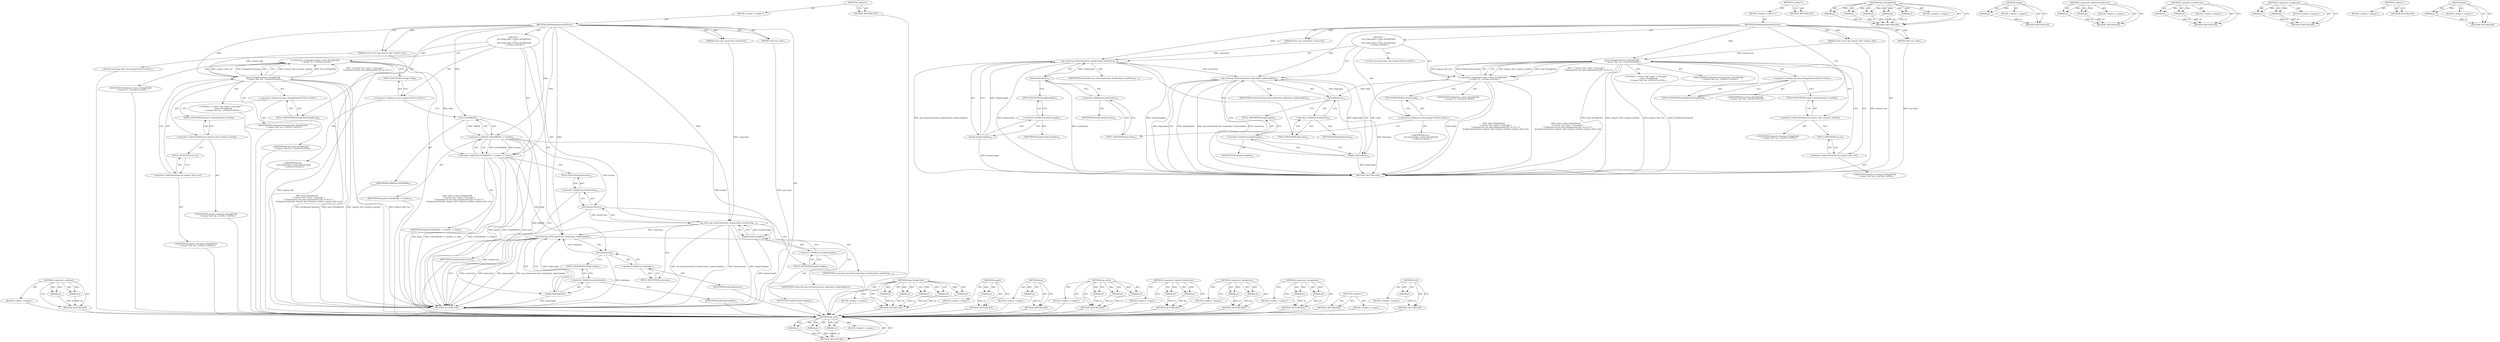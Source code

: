 digraph "data" {
vulnerable_105 [label=<(METHOD,&lt;operator&gt;.shiftLeft)>];
vulnerable_106 [label=<(PARAM,p1)>];
vulnerable_107 [label=<(PARAM,p2)>];
vulnerable_108 [label=<(BLOCK,&lt;empty&gt;,&lt;empty&gt;)>];
vulnerable_109 [label=<(METHOD_RETURN,ANY)>];
vulnerable_6 [label=<(METHOD,&lt;global&gt;)<SUB>1</SUB>>];
vulnerable_7 [label=<(BLOCK,&lt;empty&gt;,&lt;empty&gt;)<SUB>1</SUB>>];
vulnerable_8 [label=<(METHOD,SendNotImplementedError)<SUB>1</SUB>>];
vulnerable_9 [label=<(PARAM,struct mg_connection* connection)<SUB>1</SUB>>];
vulnerable_10 [label=<(PARAM,const struct mg_request_info* request_info)<SUB>2</SUB>>];
vulnerable_11 [label=<(PARAM,void* user_data)<SUB>3</SUB>>];
vulnerable_12 [label="<(BLOCK,{
  std::string body = base::StringPrintf(
    ...,{
  std::string body = base::StringPrintf(
    ...)<SUB>3</SUB>>"];
vulnerable_13 [label="<(LOCAL,std.string body: std.string)<SUB>4</SUB>>"];
vulnerable_14 [label="<(&lt;operator&gt;.assignment,body = base::StringPrintf(
      &quot;{\&quot;status\&quot;:%...)<SUB>4</SUB>>"];
vulnerable_15 [label="<(IDENTIFIER,body,body = base::StringPrintf(
      &quot;{\&quot;status\&quot;:%...)<SUB>4</SUB>>"];
vulnerable_16 [label="<(base.StringPrintf,base::StringPrintf(
      &quot;{\&quot;status\&quot;:%d,\&quot;val...)<SUB>4</SUB>>"];
vulnerable_17 [label="<(&lt;operator&gt;.fieldAccess,base::StringPrintf)<SUB>4</SUB>>"];
vulnerable_18 [label="<(IDENTIFIER,base,base::StringPrintf(
      &quot;{\&quot;status\&quot;:%d,\&quot;val...)<SUB>4</SUB>>"];
vulnerable_19 [label=<(FIELD_IDENTIFIER,StringPrintf,StringPrintf)<SUB>4</SUB>>];
vulnerable_20 [label="<(LITERAL,&quot;{\&quot;status\&quot;:%d,\&quot;value\&quot;:{\&quot;message\&quot;:&quot;
      ...,base::StringPrintf(
      &quot;{\&quot;status\&quot;:%d,\&quot;val...)<SUB>5</SUB>>"];
vulnerable_21 [label="<(IDENTIFIER,kUnknownCommand,base::StringPrintf(
      &quot;{\&quot;status\&quot;:%d,\&quot;val...)<SUB>7</SUB>>"];
vulnerable_22 [label=<(&lt;operator&gt;.indirectFieldAccess,request_info-&gt;request_method)<SUB>7</SUB>>];
vulnerable_23 [label="<(IDENTIFIER,request_info,base::StringPrintf(
      &quot;{\&quot;status\&quot;:%d,\&quot;val...)<SUB>7</SUB>>"];
vulnerable_24 [label=<(FIELD_IDENTIFIER,request_method,request_method)<SUB>7</SUB>>];
vulnerable_25 [label=<(&lt;operator&gt;.indirectFieldAccess,request_info-&gt;uri)<SUB>7</SUB>>];
vulnerable_26 [label="<(IDENTIFIER,request_info,base::StringPrintf(
      &quot;{\&quot;status\&quot;:%d,\&quot;val...)<SUB>7</SUB>>"];
vulnerable_27 [label=<(FIELD_IDENTIFIER,uri,uri)<SUB>7</SUB>>];
vulnerable_28 [label="<(&lt;operator&gt;.fieldAccess,std::string)<SUB>9</SUB>>"];
vulnerable_29 [label="<(IDENTIFIER,std,{
  std::string body = base::StringPrintf(
    ...)<SUB>9</SUB>>"];
vulnerable_30 [label=<(FIELD_IDENTIFIER,string,string)<SUB>9</SUB>>];
vulnerable_31 [label=<(&lt;operator&gt;.shiftLeft,LOG(ERROR) &lt;&lt; header &lt;&lt; body)<SUB>15</SUB>>];
vulnerable_32 [label=<(&lt;operator&gt;.shiftLeft,LOG(ERROR) &lt;&lt; header)<SUB>15</SUB>>];
vulnerable_33 [label=<(LOG,LOG(ERROR))<SUB>15</SUB>>];
vulnerable_34 [label=<(IDENTIFIER,ERROR,LOG(ERROR))<SUB>15</SUB>>];
vulnerable_35 [label=<(IDENTIFIER,header,LOG(ERROR) &lt;&lt; header)<SUB>15</SUB>>];
vulnerable_36 [label=<(IDENTIFIER,body,LOG(ERROR) &lt;&lt; header &lt;&lt; body)<SUB>15</SUB>>];
vulnerable_37 [label=<(mg_write,mg_write(connection, header.data(), header.leng...)<SUB>16</SUB>>];
vulnerable_38 [label=<(IDENTIFIER,connection,mg_write(connection, header.data(), header.leng...)<SUB>16</SUB>>];
vulnerable_39 [label=<(data,header.data())<SUB>16</SUB>>];
vulnerable_40 [label=<(&lt;operator&gt;.fieldAccess,header.data)<SUB>16</SUB>>];
vulnerable_41 [label=<(IDENTIFIER,header,header.data())<SUB>16</SUB>>];
vulnerable_42 [label=<(FIELD_IDENTIFIER,data,data)<SUB>16</SUB>>];
vulnerable_43 [label=<(length,header.length())<SUB>16</SUB>>];
vulnerable_44 [label=<(&lt;operator&gt;.fieldAccess,header.length)<SUB>16</SUB>>];
vulnerable_45 [label=<(IDENTIFIER,header,header.length())<SUB>16</SUB>>];
vulnerable_46 [label=<(FIELD_IDENTIFIER,length,length)<SUB>16</SUB>>];
vulnerable_47 [label=<(mg_write,mg_write(connection, body.data(), body.length()))<SUB>17</SUB>>];
vulnerable_48 [label=<(IDENTIFIER,connection,mg_write(connection, body.data(), body.length()))<SUB>17</SUB>>];
vulnerable_49 [label=<(data,body.data())<SUB>17</SUB>>];
vulnerable_50 [label=<(&lt;operator&gt;.fieldAccess,body.data)<SUB>17</SUB>>];
vulnerable_51 [label=<(IDENTIFIER,body,body.data())<SUB>17</SUB>>];
vulnerable_52 [label=<(FIELD_IDENTIFIER,data,data)<SUB>17</SUB>>];
vulnerable_53 [label=<(length,body.length())<SUB>17</SUB>>];
vulnerable_54 [label=<(&lt;operator&gt;.fieldAccess,body.length)<SUB>17</SUB>>];
vulnerable_55 [label=<(IDENTIFIER,body,body.length())<SUB>17</SUB>>];
vulnerable_56 [label=<(FIELD_IDENTIFIER,length,length)<SUB>17</SUB>>];
vulnerable_57 [label=<(METHOD_RETURN,void)<SUB>1</SUB>>];
vulnerable_59 [label=<(METHOD_RETURN,ANY)<SUB>1</SUB>>];
vulnerable_87 [label=<(METHOD,base.StringPrintf)>];
vulnerable_88 [label=<(PARAM,p1)>];
vulnerable_89 [label=<(PARAM,p2)>];
vulnerable_90 [label=<(PARAM,p3)>];
vulnerable_91 [label=<(PARAM,p4)>];
vulnerable_92 [label=<(PARAM,p5)>];
vulnerable_93 [label=<(BLOCK,&lt;empty&gt;,&lt;empty&gt;)>];
vulnerable_94 [label=<(METHOD_RETURN,ANY)>];
vulnerable_124 [label=<(METHOD,length)>];
vulnerable_125 [label=<(PARAM,p1)>];
vulnerable_126 [label=<(BLOCK,&lt;empty&gt;,&lt;empty&gt;)>];
vulnerable_127 [label=<(METHOD_RETURN,ANY)>];
vulnerable_120 [label=<(METHOD,data)>];
vulnerable_121 [label=<(PARAM,p1)>];
vulnerable_122 [label=<(BLOCK,&lt;empty&gt;,&lt;empty&gt;)>];
vulnerable_123 [label=<(METHOD_RETURN,ANY)>];
vulnerable_114 [label=<(METHOD,mg_write)>];
vulnerable_115 [label=<(PARAM,p1)>];
vulnerable_116 [label=<(PARAM,p2)>];
vulnerable_117 [label=<(PARAM,p3)>];
vulnerable_118 [label=<(BLOCK,&lt;empty&gt;,&lt;empty&gt;)>];
vulnerable_119 [label=<(METHOD_RETURN,ANY)>];
vulnerable_100 [label=<(METHOD,&lt;operator&gt;.indirectFieldAccess)>];
vulnerable_101 [label=<(PARAM,p1)>];
vulnerable_102 [label=<(PARAM,p2)>];
vulnerable_103 [label=<(BLOCK,&lt;empty&gt;,&lt;empty&gt;)>];
vulnerable_104 [label=<(METHOD_RETURN,ANY)>];
vulnerable_95 [label=<(METHOD,&lt;operator&gt;.fieldAccess)>];
vulnerable_96 [label=<(PARAM,p1)>];
vulnerable_97 [label=<(PARAM,p2)>];
vulnerable_98 [label=<(BLOCK,&lt;empty&gt;,&lt;empty&gt;)>];
vulnerable_99 [label=<(METHOD_RETURN,ANY)>];
vulnerable_82 [label=<(METHOD,&lt;operator&gt;.assignment)>];
vulnerable_83 [label=<(PARAM,p1)>];
vulnerable_84 [label=<(PARAM,p2)>];
vulnerable_85 [label=<(BLOCK,&lt;empty&gt;,&lt;empty&gt;)>];
vulnerable_86 [label=<(METHOD_RETURN,ANY)>];
vulnerable_76 [label=<(METHOD,&lt;global&gt;)<SUB>1</SUB>>];
vulnerable_77 [label=<(BLOCK,&lt;empty&gt;,&lt;empty&gt;)>];
vulnerable_78 [label=<(METHOD_RETURN,ANY)>];
vulnerable_110 [label=<(METHOD,LOG)>];
vulnerable_111 [label=<(PARAM,p1)>];
vulnerable_112 [label=<(BLOCK,&lt;empty&gt;,&lt;empty&gt;)>];
vulnerable_113 [label=<(METHOD_RETURN,ANY)>];
fixed_99 [label=<(METHOD,mg_write)>];
fixed_100 [label=<(PARAM,p1)>];
fixed_101 [label=<(PARAM,p2)>];
fixed_102 [label=<(PARAM,p3)>];
fixed_103 [label=<(BLOCK,&lt;empty&gt;,&lt;empty&gt;)>];
fixed_104 [label=<(METHOD_RETURN,ANY)>];
fixed_6 [label=<(METHOD,&lt;global&gt;)<SUB>1</SUB>>];
fixed_7 [label=<(BLOCK,&lt;empty&gt;,&lt;empty&gt;)<SUB>1</SUB>>];
fixed_8 [label=<(METHOD,SendNotImplementedError)<SUB>1</SUB>>];
fixed_9 [label=<(PARAM,struct mg_connection* connection)<SUB>1</SUB>>];
fixed_10 [label=<(PARAM,const struct mg_request_info* request_info)<SUB>2</SUB>>];
fixed_11 [label=<(PARAM,void* user_data)<SUB>3</SUB>>];
fixed_12 [label="<(BLOCK,{
  std::string body = base::StringPrintf(
    ...,{
  std::string body = base::StringPrintf(
    ...)<SUB>3</SUB>>"];
fixed_13 [label="<(LOCAL,std.string body: std.string)<SUB>4</SUB>>"];
fixed_14 [label="<(&lt;operator&gt;.assignment,body = base::StringPrintf(
      &quot;{\&quot;status\&quot;:%...)<SUB>4</SUB>>"];
fixed_15 [label="<(IDENTIFIER,body,body = base::StringPrintf(
      &quot;{\&quot;status\&quot;:%...)<SUB>4</SUB>>"];
fixed_16 [label="<(base.StringPrintf,base::StringPrintf(
      &quot;{\&quot;status\&quot;:%d,\&quot;val...)<SUB>4</SUB>>"];
fixed_17 [label="<(&lt;operator&gt;.fieldAccess,base::StringPrintf)<SUB>4</SUB>>"];
fixed_18 [label="<(IDENTIFIER,base,base::StringPrintf(
      &quot;{\&quot;status\&quot;:%d,\&quot;val...)<SUB>4</SUB>>"];
fixed_19 [label=<(FIELD_IDENTIFIER,StringPrintf,StringPrintf)<SUB>4</SUB>>];
fixed_20 [label="<(LITERAL,&quot;{\&quot;status\&quot;:%d,\&quot;value\&quot;:{\&quot;message\&quot;:&quot;
      ...,base::StringPrintf(
      &quot;{\&quot;status\&quot;:%d,\&quot;val...)<SUB>5</SUB>>"];
fixed_21 [label="<(IDENTIFIER,kUnknownCommand,base::StringPrintf(
      &quot;{\&quot;status\&quot;:%d,\&quot;val...)<SUB>7</SUB>>"];
fixed_22 [label=<(&lt;operator&gt;.indirectFieldAccess,request_info-&gt;request_method)<SUB>7</SUB>>];
fixed_23 [label="<(IDENTIFIER,request_info,base::StringPrintf(
      &quot;{\&quot;status\&quot;:%d,\&quot;val...)<SUB>7</SUB>>"];
fixed_24 [label=<(FIELD_IDENTIFIER,request_method,request_method)<SUB>7</SUB>>];
fixed_25 [label=<(&lt;operator&gt;.indirectFieldAccess,request_info-&gt;uri)<SUB>7</SUB>>];
fixed_26 [label="<(IDENTIFIER,request_info,base::StringPrintf(
      &quot;{\&quot;status\&quot;:%d,\&quot;val...)<SUB>7</SUB>>"];
fixed_27 [label=<(FIELD_IDENTIFIER,uri,uri)<SUB>7</SUB>>];
fixed_28 [label="<(&lt;operator&gt;.fieldAccess,std::string)<SUB>9</SUB>>"];
fixed_29 [label="<(IDENTIFIER,std,{
  std::string body = base::StringPrintf(
    ...)<SUB>9</SUB>>"];
fixed_30 [label=<(FIELD_IDENTIFIER,string,string)<SUB>9</SUB>>];
fixed_31 [label=<(mg_write,mg_write(connection, header.data(), header.leng...)<SUB>15</SUB>>];
fixed_32 [label=<(IDENTIFIER,connection,mg_write(connection, header.data(), header.leng...)<SUB>15</SUB>>];
fixed_33 [label=<(data,header.data())<SUB>15</SUB>>];
fixed_34 [label=<(&lt;operator&gt;.fieldAccess,header.data)<SUB>15</SUB>>];
fixed_35 [label=<(IDENTIFIER,header,header.data())<SUB>15</SUB>>];
fixed_36 [label=<(FIELD_IDENTIFIER,data,data)<SUB>15</SUB>>];
fixed_37 [label=<(length,header.length())<SUB>15</SUB>>];
fixed_38 [label=<(&lt;operator&gt;.fieldAccess,header.length)<SUB>15</SUB>>];
fixed_39 [label=<(IDENTIFIER,header,header.length())<SUB>15</SUB>>];
fixed_40 [label=<(FIELD_IDENTIFIER,length,length)<SUB>15</SUB>>];
fixed_41 [label=<(mg_write,mg_write(connection, body.data(), body.length()))<SUB>16</SUB>>];
fixed_42 [label=<(IDENTIFIER,connection,mg_write(connection, body.data(), body.length()))<SUB>16</SUB>>];
fixed_43 [label=<(data,body.data())<SUB>16</SUB>>];
fixed_44 [label=<(&lt;operator&gt;.fieldAccess,body.data)<SUB>16</SUB>>];
fixed_45 [label=<(IDENTIFIER,body,body.data())<SUB>16</SUB>>];
fixed_46 [label=<(FIELD_IDENTIFIER,data,data)<SUB>16</SUB>>];
fixed_47 [label=<(length,body.length())<SUB>16</SUB>>];
fixed_48 [label=<(&lt;operator&gt;.fieldAccess,body.length)<SUB>16</SUB>>];
fixed_49 [label=<(IDENTIFIER,body,body.length())<SUB>16</SUB>>];
fixed_50 [label=<(FIELD_IDENTIFIER,length,length)<SUB>16</SUB>>];
fixed_51 [label=<(METHOD_RETURN,void)<SUB>1</SUB>>];
fixed_53 [label=<(METHOD_RETURN,ANY)<SUB>1</SUB>>];
fixed_81 [label=<(METHOD,base.StringPrintf)>];
fixed_82 [label=<(PARAM,p1)>];
fixed_83 [label=<(PARAM,p2)>];
fixed_84 [label=<(PARAM,p3)>];
fixed_85 [label=<(PARAM,p4)>];
fixed_86 [label=<(PARAM,p5)>];
fixed_87 [label=<(BLOCK,&lt;empty&gt;,&lt;empty&gt;)>];
fixed_88 [label=<(METHOD_RETURN,ANY)>];
fixed_109 [label=<(METHOD,length)>];
fixed_110 [label=<(PARAM,p1)>];
fixed_111 [label=<(BLOCK,&lt;empty&gt;,&lt;empty&gt;)>];
fixed_112 [label=<(METHOD_RETURN,ANY)>];
fixed_94 [label=<(METHOD,&lt;operator&gt;.indirectFieldAccess)>];
fixed_95 [label=<(PARAM,p1)>];
fixed_96 [label=<(PARAM,p2)>];
fixed_97 [label=<(BLOCK,&lt;empty&gt;,&lt;empty&gt;)>];
fixed_98 [label=<(METHOD_RETURN,ANY)>];
fixed_89 [label=<(METHOD,&lt;operator&gt;.fieldAccess)>];
fixed_90 [label=<(PARAM,p1)>];
fixed_91 [label=<(PARAM,p2)>];
fixed_92 [label=<(BLOCK,&lt;empty&gt;,&lt;empty&gt;)>];
fixed_93 [label=<(METHOD_RETURN,ANY)>];
fixed_76 [label=<(METHOD,&lt;operator&gt;.assignment)>];
fixed_77 [label=<(PARAM,p1)>];
fixed_78 [label=<(PARAM,p2)>];
fixed_79 [label=<(BLOCK,&lt;empty&gt;,&lt;empty&gt;)>];
fixed_80 [label=<(METHOD_RETURN,ANY)>];
fixed_70 [label=<(METHOD,&lt;global&gt;)<SUB>1</SUB>>];
fixed_71 [label=<(BLOCK,&lt;empty&gt;,&lt;empty&gt;)>];
fixed_72 [label=<(METHOD_RETURN,ANY)>];
fixed_105 [label=<(METHOD,data)>];
fixed_106 [label=<(PARAM,p1)>];
fixed_107 [label=<(BLOCK,&lt;empty&gt;,&lt;empty&gt;)>];
fixed_108 [label=<(METHOD_RETURN,ANY)>];
vulnerable_105 -> vulnerable_106  [key=0, label="AST: "];
vulnerable_105 -> vulnerable_106  [key=1, label="DDG: "];
vulnerable_105 -> vulnerable_108  [key=0, label="AST: "];
vulnerable_105 -> vulnerable_107  [key=0, label="AST: "];
vulnerable_105 -> vulnerable_107  [key=1, label="DDG: "];
vulnerable_105 -> vulnerable_109  [key=0, label="AST: "];
vulnerable_105 -> vulnerable_109  [key=1, label="CFG: "];
vulnerable_106 -> vulnerable_109  [key=0, label="DDG: p1"];
vulnerable_107 -> vulnerable_109  [key=0, label="DDG: p2"];
vulnerable_108 -> fixed_99  [key=0];
vulnerable_109 -> fixed_99  [key=0];
vulnerable_6 -> vulnerable_7  [key=0, label="AST: "];
vulnerable_6 -> vulnerable_59  [key=0, label="AST: "];
vulnerable_6 -> vulnerable_59  [key=1, label="CFG: "];
vulnerable_7 -> vulnerable_8  [key=0, label="AST: "];
vulnerable_8 -> vulnerable_9  [key=0, label="AST: "];
vulnerable_8 -> vulnerable_9  [key=1, label="DDG: "];
vulnerable_8 -> vulnerable_10  [key=0, label="AST: "];
vulnerable_8 -> vulnerable_10  [key=1, label="DDG: "];
vulnerable_8 -> vulnerable_11  [key=0, label="AST: "];
vulnerable_8 -> vulnerable_11  [key=1, label="DDG: "];
vulnerable_8 -> vulnerable_12  [key=0, label="AST: "];
vulnerable_8 -> vulnerable_57  [key=0, label="AST: "];
vulnerable_8 -> vulnerable_19  [key=0, label="CFG: "];
vulnerable_8 -> vulnerable_31  [key=0, label="DDG: "];
vulnerable_8 -> vulnerable_37  [key=0, label="DDG: "];
vulnerable_8 -> vulnerable_47  [key=0, label="DDG: "];
vulnerable_8 -> vulnerable_16  [key=0, label="DDG: "];
vulnerable_8 -> vulnerable_32  [key=0, label="DDG: "];
vulnerable_8 -> vulnerable_33  [key=0, label="DDG: "];
vulnerable_9 -> vulnerable_37  [key=0, label="DDG: connection"];
vulnerable_10 -> vulnerable_57  [key=0, label="DDG: request_info"];
vulnerable_10 -> vulnerable_16  [key=0, label="DDG: request_info"];
vulnerable_11 -> vulnerable_57  [key=0, label="DDG: user_data"];
vulnerable_12 -> vulnerable_13  [key=0, label="AST: "];
vulnerable_12 -> vulnerable_14  [key=0, label="AST: "];
vulnerable_12 -> vulnerable_28  [key=0, label="AST: "];
vulnerable_12 -> vulnerable_31  [key=0, label="AST: "];
vulnerable_12 -> vulnerable_37  [key=0, label="AST: "];
vulnerable_12 -> vulnerable_47  [key=0, label="AST: "];
vulnerable_13 -> fixed_99  [key=0];
vulnerable_14 -> vulnerable_15  [key=0, label="AST: "];
vulnerable_14 -> vulnerable_16  [key=0, label="AST: "];
vulnerable_14 -> vulnerable_30  [key=0, label="CFG: "];
vulnerable_14 -> vulnerable_57  [key=0, label="DDG: base::StringPrintf(
      &quot;{\&quot;status\&quot;:%d,\&quot;value\&quot;:{\&quot;message\&quot;:&quot;
      &quot;\&quot;Command has not been implemented yet: %s %s\&quot;}}&quot;,
      kUnknownCommand, request_info-&gt;request_method, request_info-&gt;uri)"];
vulnerable_14 -> vulnerable_57  [key=1, label="DDG: body = base::StringPrintf(
      &quot;{\&quot;status\&quot;:%d,\&quot;value\&quot;:{\&quot;message\&quot;:&quot;
      &quot;\&quot;Command has not been implemented yet: %s %s\&quot;}}&quot;,
      kUnknownCommand, request_info-&gt;request_method, request_info-&gt;uri)"];
vulnerable_14 -> vulnerable_31  [key=0, label="DDG: body"];
vulnerable_15 -> fixed_99  [key=0];
vulnerable_16 -> vulnerable_17  [key=0, label="AST: "];
vulnerable_16 -> vulnerable_20  [key=0, label="AST: "];
vulnerable_16 -> vulnerable_21  [key=0, label="AST: "];
vulnerable_16 -> vulnerable_22  [key=0, label="AST: "];
vulnerable_16 -> vulnerable_25  [key=0, label="AST: "];
vulnerable_16 -> vulnerable_14  [key=0, label="CFG: "];
vulnerable_16 -> vulnerable_14  [key=1, label="DDG: request_info-&gt;request_method"];
vulnerable_16 -> vulnerable_14  [key=2, label="DDG: base::StringPrintf"];
vulnerable_16 -> vulnerable_14  [key=3, label="DDG: &quot;{\&quot;status\&quot;:%d,\&quot;value\&quot;:{\&quot;message\&quot;:&quot;
      &quot;\&quot;Command has not been implemented yet: %s %s\&quot;}}&quot;"];
vulnerable_16 -> vulnerable_14  [key=4, label="DDG: request_info-&gt;uri"];
vulnerable_16 -> vulnerable_14  [key=5, label="DDG: kUnknownCommand"];
vulnerable_16 -> vulnerable_57  [key=0, label="DDG: base::StringPrintf"];
vulnerable_16 -> vulnerable_57  [key=1, label="DDG: request_info-&gt;request_method"];
vulnerable_16 -> vulnerable_57  [key=2, label="DDG: request_info-&gt;uri"];
vulnerable_16 -> vulnerable_57  [key=3, label="DDG: kUnknownCommand"];
vulnerable_17 -> vulnerable_18  [key=0, label="AST: "];
vulnerable_17 -> vulnerable_19  [key=0, label="AST: "];
vulnerable_17 -> vulnerable_24  [key=0, label="CFG: "];
vulnerable_18 -> fixed_99  [key=0];
vulnerable_19 -> vulnerable_17  [key=0, label="CFG: "];
vulnerable_20 -> fixed_99  [key=0];
vulnerable_21 -> fixed_99  [key=0];
vulnerable_22 -> vulnerable_23  [key=0, label="AST: "];
vulnerable_22 -> vulnerable_24  [key=0, label="AST: "];
vulnerable_22 -> vulnerable_27  [key=0, label="CFG: "];
vulnerable_23 -> fixed_99  [key=0];
vulnerable_24 -> vulnerable_22  [key=0, label="CFG: "];
vulnerable_25 -> vulnerable_26  [key=0, label="AST: "];
vulnerable_25 -> vulnerable_27  [key=0, label="AST: "];
vulnerable_25 -> vulnerable_16  [key=0, label="CFG: "];
vulnerable_26 -> fixed_99  [key=0];
vulnerable_27 -> vulnerable_25  [key=0, label="CFG: "];
vulnerable_28 -> vulnerable_29  [key=0, label="AST: "];
vulnerable_28 -> vulnerable_30  [key=0, label="AST: "];
vulnerable_28 -> vulnerable_33  [key=0, label="CFG: "];
vulnerable_29 -> fixed_99  [key=0];
vulnerable_30 -> vulnerable_28  [key=0, label="CFG: "];
vulnerable_31 -> vulnerable_32  [key=0, label="AST: "];
vulnerable_31 -> vulnerable_36  [key=0, label="AST: "];
vulnerable_31 -> vulnerable_42  [key=0, label="CFG: "];
vulnerable_31 -> vulnerable_57  [key=0, label="DDG: LOG(ERROR) &lt;&lt; header"];
vulnerable_31 -> vulnerable_57  [key=1, label="DDG: body"];
vulnerable_31 -> vulnerable_57  [key=2, label="DDG: LOG(ERROR) &lt;&lt; header &lt;&lt; body"];
vulnerable_31 -> vulnerable_49  [key=0, label="DDG: body"];
vulnerable_31 -> vulnerable_53  [key=0, label="DDG: body"];
vulnerable_32 -> vulnerable_33  [key=0, label="AST: "];
vulnerable_32 -> vulnerable_35  [key=0, label="AST: "];
vulnerable_32 -> vulnerable_31  [key=0, label="CFG: "];
vulnerable_32 -> vulnerable_31  [key=1, label="DDG: LOG(ERROR)"];
vulnerable_32 -> vulnerable_31  [key=2, label="DDG: header"];
vulnerable_32 -> vulnerable_57  [key=0, label="DDG: LOG(ERROR)"];
vulnerable_32 -> vulnerable_57  [key=1, label="DDG: header"];
vulnerable_32 -> vulnerable_39  [key=0, label="DDG: header"];
vulnerable_32 -> vulnerable_43  [key=0, label="DDG: header"];
vulnerable_33 -> vulnerable_34  [key=0, label="AST: "];
vulnerable_33 -> vulnerable_32  [key=0, label="CFG: "];
vulnerable_33 -> vulnerable_32  [key=1, label="DDG: ERROR"];
vulnerable_33 -> vulnerable_57  [key=0, label="DDG: ERROR"];
vulnerable_34 -> fixed_99  [key=0];
vulnerable_35 -> fixed_99  [key=0];
vulnerable_36 -> fixed_99  [key=0];
vulnerable_37 -> vulnerable_38  [key=0, label="AST: "];
vulnerable_37 -> vulnerable_39  [key=0, label="AST: "];
vulnerable_37 -> vulnerable_43  [key=0, label="AST: "];
vulnerable_37 -> vulnerable_52  [key=0, label="CFG: "];
vulnerable_37 -> vulnerable_57  [key=0, label="DDG: header.data()"];
vulnerable_37 -> vulnerable_57  [key=1, label="DDG: header.length()"];
vulnerable_37 -> vulnerable_57  [key=2, label="DDG: mg_write(connection, header.data(), header.length())"];
vulnerable_37 -> vulnerable_47  [key=0, label="DDG: connection"];
vulnerable_38 -> fixed_99  [key=0];
vulnerable_39 -> vulnerable_40  [key=0, label="AST: "];
vulnerable_39 -> vulnerable_46  [key=0, label="CFG: "];
vulnerable_39 -> vulnerable_57  [key=0, label="DDG: header.data"];
vulnerable_39 -> vulnerable_37  [key=0, label="DDG: header.data"];
vulnerable_40 -> vulnerable_41  [key=0, label="AST: "];
vulnerable_40 -> vulnerable_42  [key=0, label="AST: "];
vulnerable_40 -> vulnerable_39  [key=0, label="CFG: "];
vulnerable_41 -> fixed_99  [key=0];
vulnerable_42 -> vulnerable_40  [key=0, label="CFG: "];
vulnerable_43 -> vulnerable_44  [key=0, label="AST: "];
vulnerable_43 -> vulnerable_37  [key=0, label="CFG: "];
vulnerable_43 -> vulnerable_37  [key=1, label="DDG: header.length"];
vulnerable_43 -> vulnerable_57  [key=0, label="DDG: header.length"];
vulnerable_44 -> vulnerable_45  [key=0, label="AST: "];
vulnerable_44 -> vulnerable_46  [key=0, label="AST: "];
vulnerable_44 -> vulnerable_43  [key=0, label="CFG: "];
vulnerable_45 -> fixed_99  [key=0];
vulnerable_46 -> vulnerable_44  [key=0, label="CFG: "];
vulnerable_47 -> vulnerable_48  [key=0, label="AST: "];
vulnerable_47 -> vulnerable_49  [key=0, label="AST: "];
vulnerable_47 -> vulnerable_53  [key=0, label="AST: "];
vulnerable_47 -> vulnerable_57  [key=0, label="CFG: "];
vulnerable_47 -> vulnerable_57  [key=1, label="DDG: connection"];
vulnerable_47 -> vulnerable_57  [key=2, label="DDG: body.data()"];
vulnerable_47 -> vulnerable_57  [key=3, label="DDG: body.length()"];
vulnerable_47 -> vulnerable_57  [key=4, label="DDG: mg_write(connection, body.data(), body.length())"];
vulnerable_48 -> fixed_99  [key=0];
vulnerable_49 -> vulnerable_50  [key=0, label="AST: "];
vulnerable_49 -> vulnerable_56  [key=0, label="CFG: "];
vulnerable_49 -> vulnerable_57  [key=0, label="DDG: body.data"];
vulnerable_49 -> vulnerable_47  [key=0, label="DDG: body.data"];
vulnerable_50 -> vulnerable_51  [key=0, label="AST: "];
vulnerable_50 -> vulnerable_52  [key=0, label="AST: "];
vulnerable_50 -> vulnerable_49  [key=0, label="CFG: "];
vulnerable_51 -> fixed_99  [key=0];
vulnerable_52 -> vulnerable_50  [key=0, label="CFG: "];
vulnerable_53 -> vulnerable_54  [key=0, label="AST: "];
vulnerable_53 -> vulnerable_47  [key=0, label="CFG: "];
vulnerable_53 -> vulnerable_47  [key=1, label="DDG: body.length"];
vulnerable_53 -> vulnerable_57  [key=0, label="DDG: body.length"];
vulnerable_54 -> vulnerable_55  [key=0, label="AST: "];
vulnerable_54 -> vulnerable_56  [key=0, label="AST: "];
vulnerable_54 -> vulnerable_53  [key=0, label="CFG: "];
vulnerable_55 -> fixed_99  [key=0];
vulnerable_56 -> vulnerable_54  [key=0, label="CFG: "];
vulnerable_57 -> fixed_99  [key=0];
vulnerable_59 -> fixed_99  [key=0];
vulnerable_87 -> vulnerable_88  [key=0, label="AST: "];
vulnerable_87 -> vulnerable_88  [key=1, label="DDG: "];
vulnerable_87 -> vulnerable_93  [key=0, label="AST: "];
vulnerable_87 -> vulnerable_89  [key=0, label="AST: "];
vulnerable_87 -> vulnerable_89  [key=1, label="DDG: "];
vulnerable_87 -> vulnerable_94  [key=0, label="AST: "];
vulnerable_87 -> vulnerable_94  [key=1, label="CFG: "];
vulnerable_87 -> vulnerable_90  [key=0, label="AST: "];
vulnerable_87 -> vulnerable_90  [key=1, label="DDG: "];
vulnerable_87 -> vulnerable_91  [key=0, label="AST: "];
vulnerable_87 -> vulnerable_91  [key=1, label="DDG: "];
vulnerable_87 -> vulnerable_92  [key=0, label="AST: "];
vulnerable_87 -> vulnerable_92  [key=1, label="DDG: "];
vulnerable_88 -> vulnerable_94  [key=0, label="DDG: p1"];
vulnerable_89 -> vulnerable_94  [key=0, label="DDG: p2"];
vulnerable_90 -> vulnerable_94  [key=0, label="DDG: p3"];
vulnerable_91 -> vulnerable_94  [key=0, label="DDG: p4"];
vulnerable_92 -> vulnerable_94  [key=0, label="DDG: p5"];
vulnerable_93 -> fixed_99  [key=0];
vulnerable_94 -> fixed_99  [key=0];
vulnerable_124 -> vulnerable_125  [key=0, label="AST: "];
vulnerable_124 -> vulnerable_125  [key=1, label="DDG: "];
vulnerable_124 -> vulnerable_126  [key=0, label="AST: "];
vulnerable_124 -> vulnerable_127  [key=0, label="AST: "];
vulnerable_124 -> vulnerable_127  [key=1, label="CFG: "];
vulnerable_125 -> vulnerable_127  [key=0, label="DDG: p1"];
vulnerable_126 -> fixed_99  [key=0];
vulnerable_127 -> fixed_99  [key=0];
vulnerable_120 -> vulnerable_121  [key=0, label="AST: "];
vulnerable_120 -> vulnerable_121  [key=1, label="DDG: "];
vulnerable_120 -> vulnerable_122  [key=0, label="AST: "];
vulnerable_120 -> vulnerable_123  [key=0, label="AST: "];
vulnerable_120 -> vulnerable_123  [key=1, label="CFG: "];
vulnerable_121 -> vulnerable_123  [key=0, label="DDG: p1"];
vulnerable_122 -> fixed_99  [key=0];
vulnerable_123 -> fixed_99  [key=0];
vulnerable_114 -> vulnerable_115  [key=0, label="AST: "];
vulnerable_114 -> vulnerable_115  [key=1, label="DDG: "];
vulnerable_114 -> vulnerable_118  [key=0, label="AST: "];
vulnerable_114 -> vulnerable_116  [key=0, label="AST: "];
vulnerable_114 -> vulnerable_116  [key=1, label="DDG: "];
vulnerable_114 -> vulnerable_119  [key=0, label="AST: "];
vulnerable_114 -> vulnerable_119  [key=1, label="CFG: "];
vulnerable_114 -> vulnerable_117  [key=0, label="AST: "];
vulnerable_114 -> vulnerable_117  [key=1, label="DDG: "];
vulnerable_115 -> vulnerable_119  [key=0, label="DDG: p1"];
vulnerable_116 -> vulnerable_119  [key=0, label="DDG: p2"];
vulnerable_117 -> vulnerable_119  [key=0, label="DDG: p3"];
vulnerable_118 -> fixed_99  [key=0];
vulnerable_119 -> fixed_99  [key=0];
vulnerable_100 -> vulnerable_101  [key=0, label="AST: "];
vulnerable_100 -> vulnerable_101  [key=1, label="DDG: "];
vulnerable_100 -> vulnerable_103  [key=0, label="AST: "];
vulnerable_100 -> vulnerable_102  [key=0, label="AST: "];
vulnerable_100 -> vulnerable_102  [key=1, label="DDG: "];
vulnerable_100 -> vulnerable_104  [key=0, label="AST: "];
vulnerable_100 -> vulnerable_104  [key=1, label="CFG: "];
vulnerable_101 -> vulnerable_104  [key=0, label="DDG: p1"];
vulnerable_102 -> vulnerable_104  [key=0, label="DDG: p2"];
vulnerable_103 -> fixed_99  [key=0];
vulnerable_104 -> fixed_99  [key=0];
vulnerable_95 -> vulnerable_96  [key=0, label="AST: "];
vulnerable_95 -> vulnerable_96  [key=1, label="DDG: "];
vulnerable_95 -> vulnerable_98  [key=0, label="AST: "];
vulnerable_95 -> vulnerable_97  [key=0, label="AST: "];
vulnerable_95 -> vulnerable_97  [key=1, label="DDG: "];
vulnerable_95 -> vulnerable_99  [key=0, label="AST: "];
vulnerable_95 -> vulnerable_99  [key=1, label="CFG: "];
vulnerable_96 -> vulnerable_99  [key=0, label="DDG: p1"];
vulnerable_97 -> vulnerable_99  [key=0, label="DDG: p2"];
vulnerable_98 -> fixed_99  [key=0];
vulnerable_99 -> fixed_99  [key=0];
vulnerable_82 -> vulnerable_83  [key=0, label="AST: "];
vulnerable_82 -> vulnerable_83  [key=1, label="DDG: "];
vulnerable_82 -> vulnerable_85  [key=0, label="AST: "];
vulnerable_82 -> vulnerable_84  [key=0, label="AST: "];
vulnerable_82 -> vulnerable_84  [key=1, label="DDG: "];
vulnerable_82 -> vulnerable_86  [key=0, label="AST: "];
vulnerable_82 -> vulnerable_86  [key=1, label="CFG: "];
vulnerable_83 -> vulnerable_86  [key=0, label="DDG: p1"];
vulnerable_84 -> vulnerable_86  [key=0, label="DDG: p2"];
vulnerable_85 -> fixed_99  [key=0];
vulnerable_86 -> fixed_99  [key=0];
vulnerable_76 -> vulnerable_77  [key=0, label="AST: "];
vulnerable_76 -> vulnerable_78  [key=0, label="AST: "];
vulnerable_76 -> vulnerable_78  [key=1, label="CFG: "];
vulnerable_77 -> fixed_99  [key=0];
vulnerable_78 -> fixed_99  [key=0];
vulnerable_110 -> vulnerable_111  [key=0, label="AST: "];
vulnerable_110 -> vulnerable_111  [key=1, label="DDG: "];
vulnerable_110 -> vulnerable_112  [key=0, label="AST: "];
vulnerable_110 -> vulnerable_113  [key=0, label="AST: "];
vulnerable_110 -> vulnerable_113  [key=1, label="CFG: "];
vulnerable_111 -> vulnerable_113  [key=0, label="DDG: p1"];
vulnerable_112 -> fixed_99  [key=0];
vulnerable_113 -> fixed_99  [key=0];
fixed_99 -> fixed_100  [key=0, label="AST: "];
fixed_99 -> fixed_100  [key=1, label="DDG: "];
fixed_99 -> fixed_103  [key=0, label="AST: "];
fixed_99 -> fixed_101  [key=0, label="AST: "];
fixed_99 -> fixed_101  [key=1, label="DDG: "];
fixed_99 -> fixed_104  [key=0, label="AST: "];
fixed_99 -> fixed_104  [key=1, label="CFG: "];
fixed_99 -> fixed_102  [key=0, label="AST: "];
fixed_99 -> fixed_102  [key=1, label="DDG: "];
fixed_100 -> fixed_104  [key=0, label="DDG: p1"];
fixed_101 -> fixed_104  [key=0, label="DDG: p2"];
fixed_102 -> fixed_104  [key=0, label="DDG: p3"];
fixed_6 -> fixed_7  [key=0, label="AST: "];
fixed_6 -> fixed_53  [key=0, label="AST: "];
fixed_6 -> fixed_53  [key=1, label="CFG: "];
fixed_7 -> fixed_8  [key=0, label="AST: "];
fixed_8 -> fixed_9  [key=0, label="AST: "];
fixed_8 -> fixed_9  [key=1, label="DDG: "];
fixed_8 -> fixed_10  [key=0, label="AST: "];
fixed_8 -> fixed_10  [key=1, label="DDG: "];
fixed_8 -> fixed_11  [key=0, label="AST: "];
fixed_8 -> fixed_11  [key=1, label="DDG: "];
fixed_8 -> fixed_12  [key=0, label="AST: "];
fixed_8 -> fixed_51  [key=0, label="AST: "];
fixed_8 -> fixed_19  [key=0, label="CFG: "];
fixed_8 -> fixed_31  [key=0, label="DDG: "];
fixed_8 -> fixed_41  [key=0, label="DDG: "];
fixed_8 -> fixed_16  [key=0, label="DDG: "];
fixed_9 -> fixed_31  [key=0, label="DDG: connection"];
fixed_10 -> fixed_51  [key=0, label="DDG: request_info"];
fixed_10 -> fixed_16  [key=0, label="DDG: request_info"];
fixed_11 -> fixed_51  [key=0, label="DDG: user_data"];
fixed_12 -> fixed_13  [key=0, label="AST: "];
fixed_12 -> fixed_14  [key=0, label="AST: "];
fixed_12 -> fixed_28  [key=0, label="AST: "];
fixed_12 -> fixed_31  [key=0, label="AST: "];
fixed_12 -> fixed_41  [key=0, label="AST: "];
fixed_14 -> fixed_15  [key=0, label="AST: "];
fixed_14 -> fixed_16  [key=0, label="AST: "];
fixed_14 -> fixed_30  [key=0, label="CFG: "];
fixed_14 -> fixed_51  [key=0, label="DDG: body"];
fixed_14 -> fixed_51  [key=1, label="DDG: base::StringPrintf(
      &quot;{\&quot;status\&quot;:%d,\&quot;value\&quot;:{\&quot;message\&quot;:&quot;
      &quot;\&quot;Command has not been implemented yet: %s %s\&quot;}}&quot;,
      kUnknownCommand, request_info-&gt;request_method, request_info-&gt;uri)"];
fixed_14 -> fixed_51  [key=2, label="DDG: body = base::StringPrintf(
      &quot;{\&quot;status\&quot;:%d,\&quot;value\&quot;:{\&quot;message\&quot;:&quot;
      &quot;\&quot;Command has not been implemented yet: %s %s\&quot;}}&quot;,
      kUnknownCommand, request_info-&gt;request_method, request_info-&gt;uri)"];
fixed_14 -> fixed_43  [key=0, label="DDG: body"];
fixed_14 -> fixed_47  [key=0, label="DDG: body"];
fixed_16 -> fixed_17  [key=0, label="AST: "];
fixed_16 -> fixed_20  [key=0, label="AST: "];
fixed_16 -> fixed_21  [key=0, label="AST: "];
fixed_16 -> fixed_22  [key=0, label="AST: "];
fixed_16 -> fixed_25  [key=0, label="AST: "];
fixed_16 -> fixed_14  [key=0, label="CFG: "];
fixed_16 -> fixed_14  [key=1, label="DDG: request_info-&gt;request_method"];
fixed_16 -> fixed_14  [key=2, label="DDG: base::StringPrintf"];
fixed_16 -> fixed_14  [key=3, label="DDG: &quot;{\&quot;status\&quot;:%d,\&quot;value\&quot;:{\&quot;message\&quot;:&quot;
      &quot;\&quot;Command has not been implemented yet: %s %s\&quot;}}&quot;"];
fixed_16 -> fixed_14  [key=4, label="DDG: request_info-&gt;uri"];
fixed_16 -> fixed_14  [key=5, label="DDG: kUnknownCommand"];
fixed_16 -> fixed_51  [key=0, label="DDG: base::StringPrintf"];
fixed_16 -> fixed_51  [key=1, label="DDG: request_info-&gt;request_method"];
fixed_16 -> fixed_51  [key=2, label="DDG: request_info-&gt;uri"];
fixed_16 -> fixed_51  [key=3, label="DDG: kUnknownCommand"];
fixed_17 -> fixed_18  [key=0, label="AST: "];
fixed_17 -> fixed_19  [key=0, label="AST: "];
fixed_17 -> fixed_24  [key=0, label="CFG: "];
fixed_19 -> fixed_17  [key=0, label="CFG: "];
fixed_22 -> fixed_23  [key=0, label="AST: "];
fixed_22 -> fixed_24  [key=0, label="AST: "];
fixed_22 -> fixed_27  [key=0, label="CFG: "];
fixed_24 -> fixed_22  [key=0, label="CFG: "];
fixed_25 -> fixed_26  [key=0, label="AST: "];
fixed_25 -> fixed_27  [key=0, label="AST: "];
fixed_25 -> fixed_16  [key=0, label="CFG: "];
fixed_27 -> fixed_25  [key=0, label="CFG: "];
fixed_28 -> fixed_29  [key=0, label="AST: "];
fixed_28 -> fixed_30  [key=0, label="AST: "];
fixed_28 -> fixed_36  [key=0, label="CFG: "];
fixed_30 -> fixed_28  [key=0, label="CFG: "];
fixed_31 -> fixed_32  [key=0, label="AST: "];
fixed_31 -> fixed_33  [key=0, label="AST: "];
fixed_31 -> fixed_37  [key=0, label="AST: "];
fixed_31 -> fixed_46  [key=0, label="CFG: "];
fixed_31 -> fixed_51  [key=0, label="DDG: header.data()"];
fixed_31 -> fixed_51  [key=1, label="DDG: header.length()"];
fixed_31 -> fixed_51  [key=2, label="DDG: mg_write(connection, header.data(), header.length())"];
fixed_31 -> fixed_41  [key=0, label="DDG: connection"];
fixed_33 -> fixed_34  [key=0, label="AST: "];
fixed_33 -> fixed_40  [key=0, label="CFG: "];
fixed_33 -> fixed_51  [key=0, label="DDG: header.data"];
fixed_33 -> fixed_31  [key=0, label="DDG: header.data"];
fixed_34 -> fixed_35  [key=0, label="AST: "];
fixed_34 -> fixed_36  [key=0, label="AST: "];
fixed_34 -> fixed_33  [key=0, label="CFG: "];
fixed_36 -> fixed_34  [key=0, label="CFG: "];
fixed_37 -> fixed_38  [key=0, label="AST: "];
fixed_37 -> fixed_31  [key=0, label="CFG: "];
fixed_37 -> fixed_31  [key=1, label="DDG: header.length"];
fixed_37 -> fixed_51  [key=0, label="DDG: header.length"];
fixed_38 -> fixed_39  [key=0, label="AST: "];
fixed_38 -> fixed_40  [key=0, label="AST: "];
fixed_38 -> fixed_37  [key=0, label="CFG: "];
fixed_40 -> fixed_38  [key=0, label="CFG: "];
fixed_41 -> fixed_42  [key=0, label="AST: "];
fixed_41 -> fixed_43  [key=0, label="AST: "];
fixed_41 -> fixed_47  [key=0, label="AST: "];
fixed_41 -> fixed_51  [key=0, label="CFG: "];
fixed_41 -> fixed_51  [key=1, label="DDG: connection"];
fixed_41 -> fixed_51  [key=2, label="DDG: body.data()"];
fixed_41 -> fixed_51  [key=3, label="DDG: body.length()"];
fixed_41 -> fixed_51  [key=4, label="DDG: mg_write(connection, body.data(), body.length())"];
fixed_43 -> fixed_44  [key=0, label="AST: "];
fixed_43 -> fixed_50  [key=0, label="CFG: "];
fixed_43 -> fixed_51  [key=0, label="DDG: body.data"];
fixed_43 -> fixed_41  [key=0, label="DDG: body.data"];
fixed_44 -> fixed_45  [key=0, label="AST: "];
fixed_44 -> fixed_46  [key=0, label="AST: "];
fixed_44 -> fixed_43  [key=0, label="CFG: "];
fixed_46 -> fixed_44  [key=0, label="CFG: "];
fixed_47 -> fixed_48  [key=0, label="AST: "];
fixed_47 -> fixed_41  [key=0, label="CFG: "];
fixed_47 -> fixed_41  [key=1, label="DDG: body.length"];
fixed_47 -> fixed_51  [key=0, label="DDG: body.length"];
fixed_48 -> fixed_49  [key=0, label="AST: "];
fixed_48 -> fixed_50  [key=0, label="AST: "];
fixed_48 -> fixed_47  [key=0, label="CFG: "];
fixed_50 -> fixed_48  [key=0, label="CFG: "];
fixed_81 -> fixed_82  [key=0, label="AST: "];
fixed_81 -> fixed_82  [key=1, label="DDG: "];
fixed_81 -> fixed_87  [key=0, label="AST: "];
fixed_81 -> fixed_83  [key=0, label="AST: "];
fixed_81 -> fixed_83  [key=1, label="DDG: "];
fixed_81 -> fixed_88  [key=0, label="AST: "];
fixed_81 -> fixed_88  [key=1, label="CFG: "];
fixed_81 -> fixed_84  [key=0, label="AST: "];
fixed_81 -> fixed_84  [key=1, label="DDG: "];
fixed_81 -> fixed_85  [key=0, label="AST: "];
fixed_81 -> fixed_85  [key=1, label="DDG: "];
fixed_81 -> fixed_86  [key=0, label="AST: "];
fixed_81 -> fixed_86  [key=1, label="DDG: "];
fixed_82 -> fixed_88  [key=0, label="DDG: p1"];
fixed_83 -> fixed_88  [key=0, label="DDG: p2"];
fixed_84 -> fixed_88  [key=0, label="DDG: p3"];
fixed_85 -> fixed_88  [key=0, label="DDG: p4"];
fixed_86 -> fixed_88  [key=0, label="DDG: p5"];
fixed_109 -> fixed_110  [key=0, label="AST: "];
fixed_109 -> fixed_110  [key=1, label="DDG: "];
fixed_109 -> fixed_111  [key=0, label="AST: "];
fixed_109 -> fixed_112  [key=0, label="AST: "];
fixed_109 -> fixed_112  [key=1, label="CFG: "];
fixed_110 -> fixed_112  [key=0, label="DDG: p1"];
fixed_94 -> fixed_95  [key=0, label="AST: "];
fixed_94 -> fixed_95  [key=1, label="DDG: "];
fixed_94 -> fixed_97  [key=0, label="AST: "];
fixed_94 -> fixed_96  [key=0, label="AST: "];
fixed_94 -> fixed_96  [key=1, label="DDG: "];
fixed_94 -> fixed_98  [key=0, label="AST: "];
fixed_94 -> fixed_98  [key=1, label="CFG: "];
fixed_95 -> fixed_98  [key=0, label="DDG: p1"];
fixed_96 -> fixed_98  [key=0, label="DDG: p2"];
fixed_89 -> fixed_90  [key=0, label="AST: "];
fixed_89 -> fixed_90  [key=1, label="DDG: "];
fixed_89 -> fixed_92  [key=0, label="AST: "];
fixed_89 -> fixed_91  [key=0, label="AST: "];
fixed_89 -> fixed_91  [key=1, label="DDG: "];
fixed_89 -> fixed_93  [key=0, label="AST: "];
fixed_89 -> fixed_93  [key=1, label="CFG: "];
fixed_90 -> fixed_93  [key=0, label="DDG: p1"];
fixed_91 -> fixed_93  [key=0, label="DDG: p2"];
fixed_76 -> fixed_77  [key=0, label="AST: "];
fixed_76 -> fixed_77  [key=1, label="DDG: "];
fixed_76 -> fixed_79  [key=0, label="AST: "];
fixed_76 -> fixed_78  [key=0, label="AST: "];
fixed_76 -> fixed_78  [key=1, label="DDG: "];
fixed_76 -> fixed_80  [key=0, label="AST: "];
fixed_76 -> fixed_80  [key=1, label="CFG: "];
fixed_77 -> fixed_80  [key=0, label="DDG: p1"];
fixed_78 -> fixed_80  [key=0, label="DDG: p2"];
fixed_70 -> fixed_71  [key=0, label="AST: "];
fixed_70 -> fixed_72  [key=0, label="AST: "];
fixed_70 -> fixed_72  [key=1, label="CFG: "];
fixed_105 -> fixed_106  [key=0, label="AST: "];
fixed_105 -> fixed_106  [key=1, label="DDG: "];
fixed_105 -> fixed_107  [key=0, label="AST: "];
fixed_105 -> fixed_108  [key=0, label="AST: "];
fixed_105 -> fixed_108  [key=1, label="CFG: "];
fixed_106 -> fixed_108  [key=0, label="DDG: p1"];
}
